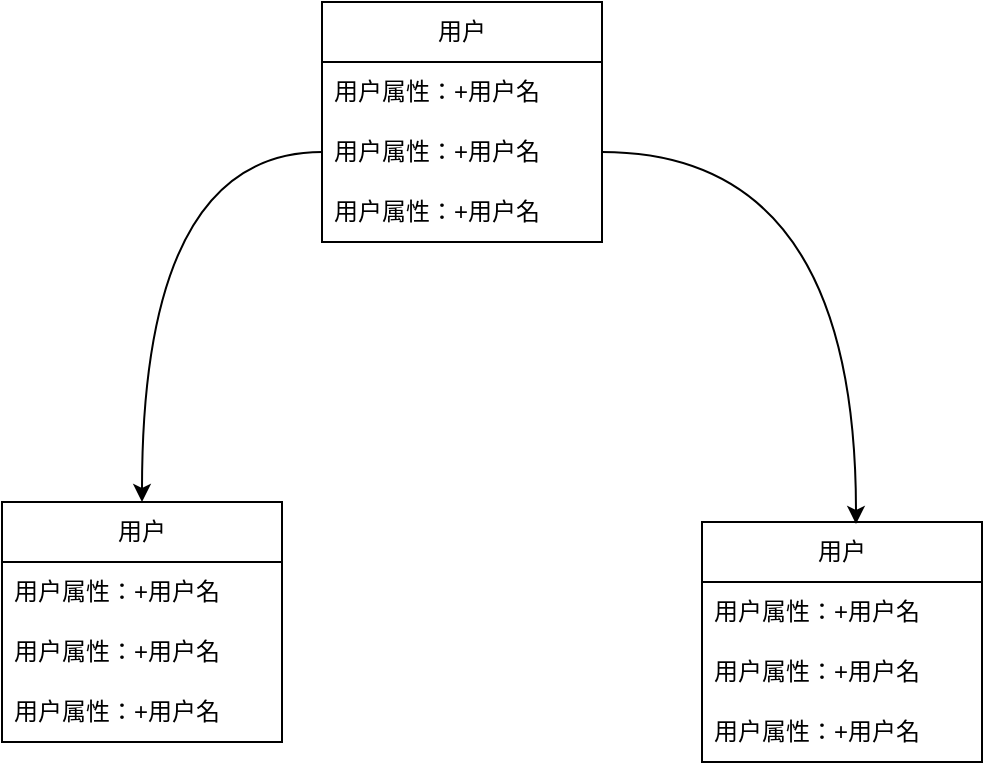 <mxfile version="27.1.6">
  <diagram name="第 1 页" id="x9i7tZeSe_VCV_ezGQkg">
    <mxGraphModel dx="952" dy="1026" grid="1" gridSize="10" guides="1" tooltips="1" connect="1" arrows="1" fold="1" page="1" pageScale="1" pageWidth="827" pageHeight="1169" math="0" shadow="0">
      <root>
        <mxCell id="0" />
        <mxCell id="1" parent="0" />
        <mxCell id="tMU2XfZKllrpMzLdivU2-1" value="用户" style="swimlane;fontStyle=0;childLayout=stackLayout;horizontal=1;startSize=30;horizontalStack=0;resizeParent=1;resizeParentMax=0;resizeLast=0;collapsible=1;marginBottom=0;whiteSpace=wrap;html=1;" vertex="1" parent="1">
          <mxGeometry x="370" y="180" width="140" height="120" as="geometry" />
        </mxCell>
        <mxCell id="tMU2XfZKllrpMzLdivU2-2" value="用户属性：+用户名" style="text;strokeColor=none;fillColor=none;align=left;verticalAlign=middle;spacingLeft=4;spacingRight=4;overflow=hidden;points=[[0,0.5],[1,0.5]];portConstraint=eastwest;rotatable=0;whiteSpace=wrap;html=1;" vertex="1" parent="tMU2XfZKllrpMzLdivU2-1">
          <mxGeometry y="30" width="140" height="30" as="geometry" />
        </mxCell>
        <mxCell id="tMU2XfZKllrpMzLdivU2-3" value="用户属性：+用户名" style="text;strokeColor=none;fillColor=none;align=left;verticalAlign=middle;spacingLeft=4;spacingRight=4;overflow=hidden;points=[[0,0.5],[1,0.5]];portConstraint=eastwest;rotatable=0;whiteSpace=wrap;html=1;" vertex="1" parent="tMU2XfZKllrpMzLdivU2-1">
          <mxGeometry y="60" width="140" height="30" as="geometry" />
        </mxCell>
        <mxCell id="tMU2XfZKllrpMzLdivU2-4" value="用户属性：+用户名" style="text;strokeColor=none;fillColor=none;align=left;verticalAlign=middle;spacingLeft=4;spacingRight=4;overflow=hidden;points=[[0,0.5],[1,0.5]];portConstraint=eastwest;rotatable=0;whiteSpace=wrap;html=1;" vertex="1" parent="tMU2XfZKllrpMzLdivU2-1">
          <mxGeometry y="90" width="140" height="30" as="geometry" />
        </mxCell>
        <mxCell id="tMU2XfZKllrpMzLdivU2-5" value="用户" style="swimlane;fontStyle=0;childLayout=stackLayout;horizontal=1;startSize=30;horizontalStack=0;resizeParent=1;resizeParentMax=0;resizeLast=0;collapsible=1;marginBottom=0;whiteSpace=wrap;html=1;" vertex="1" parent="1">
          <mxGeometry x="210" y="430" width="140" height="120" as="geometry" />
        </mxCell>
        <mxCell id="tMU2XfZKllrpMzLdivU2-6" value="用户属性：+用户名" style="text;strokeColor=none;fillColor=none;align=left;verticalAlign=middle;spacingLeft=4;spacingRight=4;overflow=hidden;points=[[0,0.5],[1,0.5]];portConstraint=eastwest;rotatable=0;whiteSpace=wrap;html=1;" vertex="1" parent="tMU2XfZKllrpMzLdivU2-5">
          <mxGeometry y="30" width="140" height="30" as="geometry" />
        </mxCell>
        <mxCell id="tMU2XfZKllrpMzLdivU2-7" value="用户属性：+用户名" style="text;strokeColor=none;fillColor=none;align=left;verticalAlign=middle;spacingLeft=4;spacingRight=4;overflow=hidden;points=[[0,0.5],[1,0.5]];portConstraint=eastwest;rotatable=0;whiteSpace=wrap;html=1;" vertex="1" parent="tMU2XfZKllrpMzLdivU2-5">
          <mxGeometry y="60" width="140" height="30" as="geometry" />
        </mxCell>
        <mxCell id="tMU2XfZKllrpMzLdivU2-8" value="用户属性：+用户名" style="text;strokeColor=none;fillColor=none;align=left;verticalAlign=middle;spacingLeft=4;spacingRight=4;overflow=hidden;points=[[0,0.5],[1,0.5]];portConstraint=eastwest;rotatable=0;whiteSpace=wrap;html=1;" vertex="1" parent="tMU2XfZKllrpMzLdivU2-5">
          <mxGeometry y="90" width="140" height="30" as="geometry" />
        </mxCell>
        <mxCell id="tMU2XfZKllrpMzLdivU2-9" value="用户" style="swimlane;fontStyle=0;childLayout=stackLayout;horizontal=1;startSize=30;horizontalStack=0;resizeParent=1;resizeParentMax=0;resizeLast=0;collapsible=1;marginBottom=0;whiteSpace=wrap;html=1;" vertex="1" parent="1">
          <mxGeometry x="560" y="440" width="140" height="120" as="geometry" />
        </mxCell>
        <mxCell id="tMU2XfZKllrpMzLdivU2-10" value="用户属性：+用户名" style="text;strokeColor=none;fillColor=none;align=left;verticalAlign=middle;spacingLeft=4;spacingRight=4;overflow=hidden;points=[[0,0.5],[1,0.5]];portConstraint=eastwest;rotatable=0;whiteSpace=wrap;html=1;" vertex="1" parent="tMU2XfZKllrpMzLdivU2-9">
          <mxGeometry y="30" width="140" height="30" as="geometry" />
        </mxCell>
        <mxCell id="tMU2XfZKllrpMzLdivU2-11" value="用户属性：+用户名" style="text;strokeColor=none;fillColor=none;align=left;verticalAlign=middle;spacingLeft=4;spacingRight=4;overflow=hidden;points=[[0,0.5],[1,0.5]];portConstraint=eastwest;rotatable=0;whiteSpace=wrap;html=1;" vertex="1" parent="tMU2XfZKllrpMzLdivU2-9">
          <mxGeometry y="60" width="140" height="30" as="geometry" />
        </mxCell>
        <mxCell id="tMU2XfZKllrpMzLdivU2-12" value="用户属性：+用户名" style="text;strokeColor=none;fillColor=none;align=left;verticalAlign=middle;spacingLeft=4;spacingRight=4;overflow=hidden;points=[[0,0.5],[1,0.5]];portConstraint=eastwest;rotatable=0;whiteSpace=wrap;html=1;" vertex="1" parent="tMU2XfZKllrpMzLdivU2-9">
          <mxGeometry y="90" width="140" height="30" as="geometry" />
        </mxCell>
        <mxCell id="tMU2XfZKllrpMzLdivU2-13" style="edgeStyle=orthogonalEdgeStyle;rounded=0;orthogonalLoop=1;jettySize=auto;html=1;exitX=0;exitY=0.5;exitDx=0;exitDy=0;entryX=0.5;entryY=0;entryDx=0;entryDy=0;curved=1;" edge="1" parent="1" source="tMU2XfZKllrpMzLdivU2-3" target="tMU2XfZKllrpMzLdivU2-5">
          <mxGeometry relative="1" as="geometry" />
        </mxCell>
        <mxCell id="tMU2XfZKllrpMzLdivU2-14" style="edgeStyle=orthogonalEdgeStyle;rounded=0;orthogonalLoop=1;jettySize=auto;html=1;entryX=0.55;entryY=0.008;entryDx=0;entryDy=0;entryPerimeter=0;curved=1;" edge="1" parent="1" source="tMU2XfZKllrpMzLdivU2-3" target="tMU2XfZKllrpMzLdivU2-9">
          <mxGeometry relative="1" as="geometry" />
        </mxCell>
      </root>
    </mxGraphModel>
  </diagram>
</mxfile>
